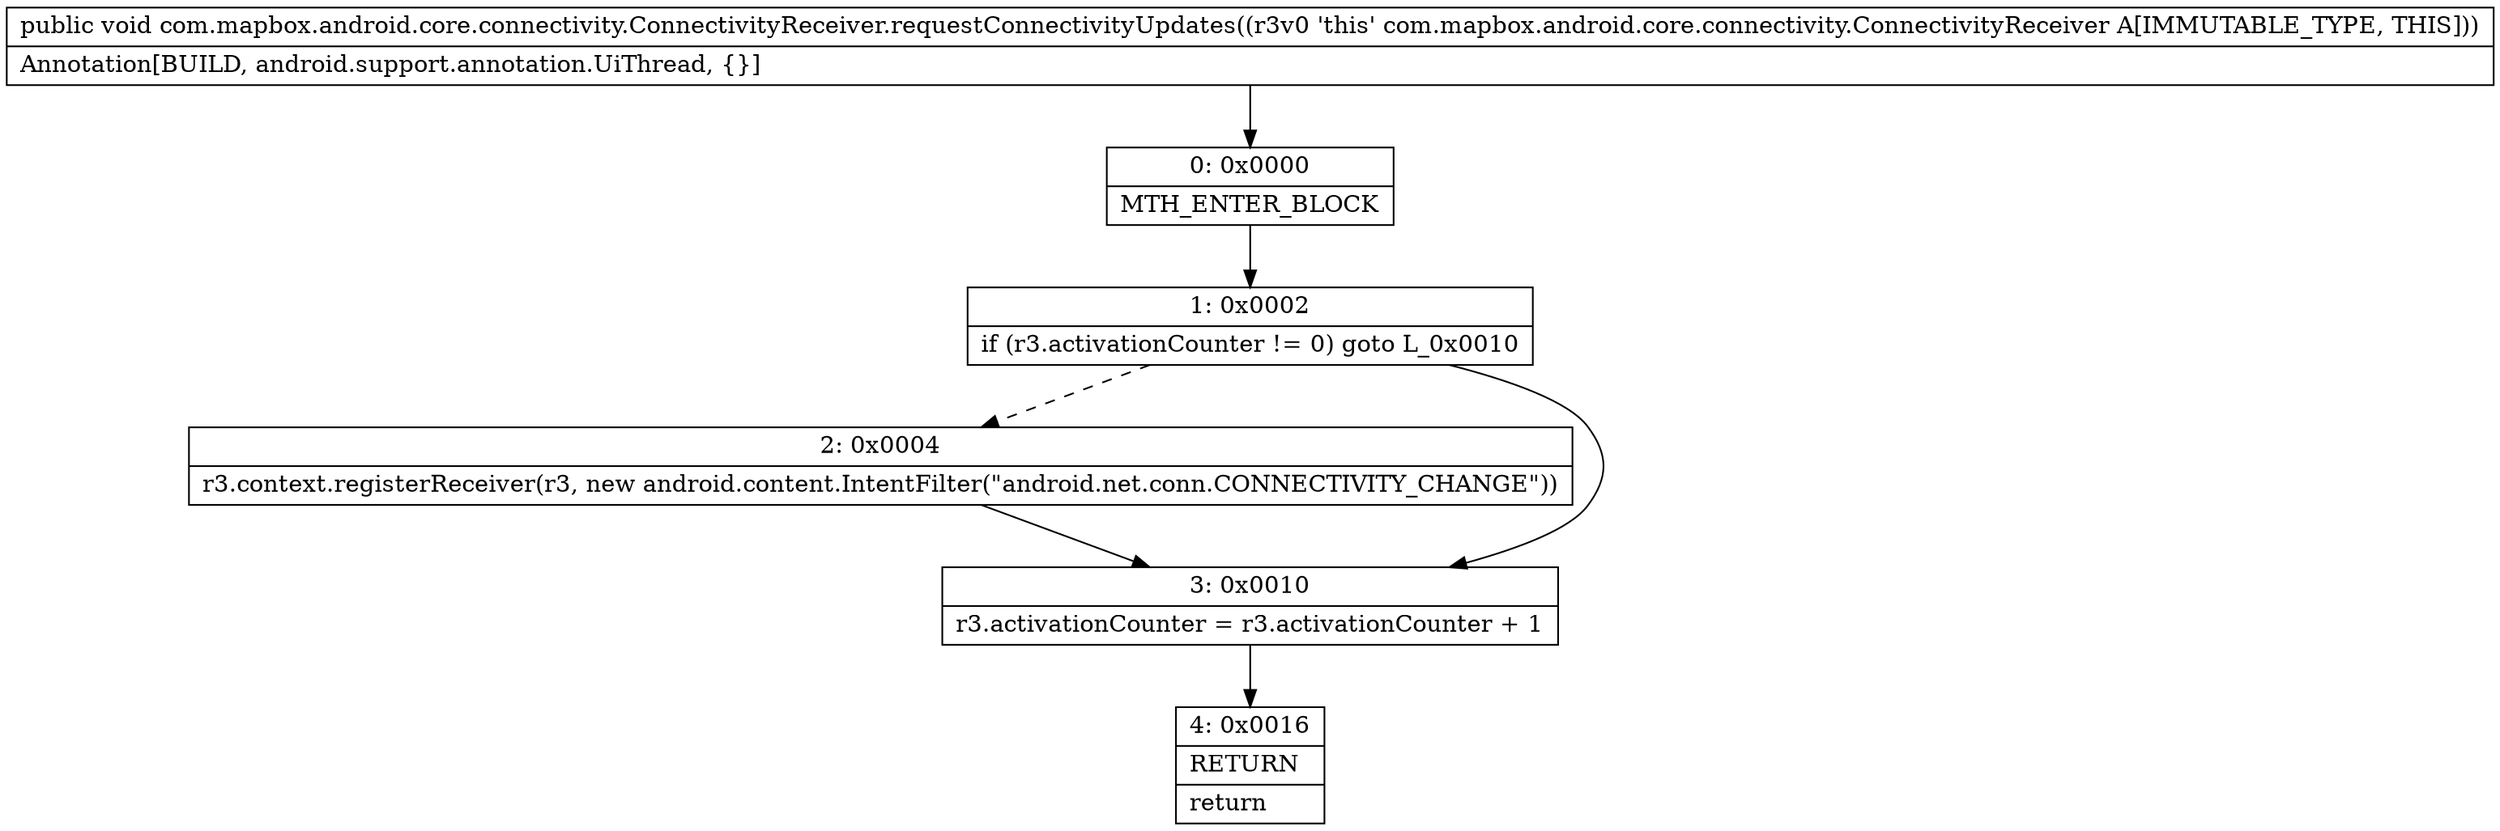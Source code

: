 digraph "CFG forcom.mapbox.android.core.connectivity.ConnectivityReceiver.requestConnectivityUpdates()V" {
Node_0 [shape=record,label="{0\:\ 0x0000|MTH_ENTER_BLOCK\l}"];
Node_1 [shape=record,label="{1\:\ 0x0002|if (r3.activationCounter != 0) goto L_0x0010\l}"];
Node_2 [shape=record,label="{2\:\ 0x0004|r3.context.registerReceiver(r3, new android.content.IntentFilter(\"android.net.conn.CONNECTIVITY_CHANGE\"))\l}"];
Node_3 [shape=record,label="{3\:\ 0x0010|r3.activationCounter = r3.activationCounter + 1\l}"];
Node_4 [shape=record,label="{4\:\ 0x0016|RETURN\l|return\l}"];
MethodNode[shape=record,label="{public void com.mapbox.android.core.connectivity.ConnectivityReceiver.requestConnectivityUpdates((r3v0 'this' com.mapbox.android.core.connectivity.ConnectivityReceiver A[IMMUTABLE_TYPE, THIS]))  | Annotation[BUILD, android.support.annotation.UiThread, \{\}]\l}"];
MethodNode -> Node_0;
Node_0 -> Node_1;
Node_1 -> Node_2[style=dashed];
Node_1 -> Node_3;
Node_2 -> Node_3;
Node_3 -> Node_4;
}

